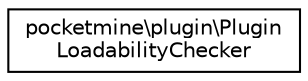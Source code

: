 digraph "Graphical Class Hierarchy"
{
 // INTERACTIVE_SVG=YES
 // LATEX_PDF_SIZE
  edge [fontname="Helvetica",fontsize="10",labelfontname="Helvetica",labelfontsize="10"];
  node [fontname="Helvetica",fontsize="10",shape=record];
  rankdir="LR";
  Node0 [label="pocketmine\\plugin\\Plugin\lLoadabilityChecker",height=0.2,width=0.4,color="black", fillcolor="white", style="filled",URL="$dd/d86/classpocketmine_1_1plugin_1_1_plugin_loadability_checker.html",tooltip=" "];
}
